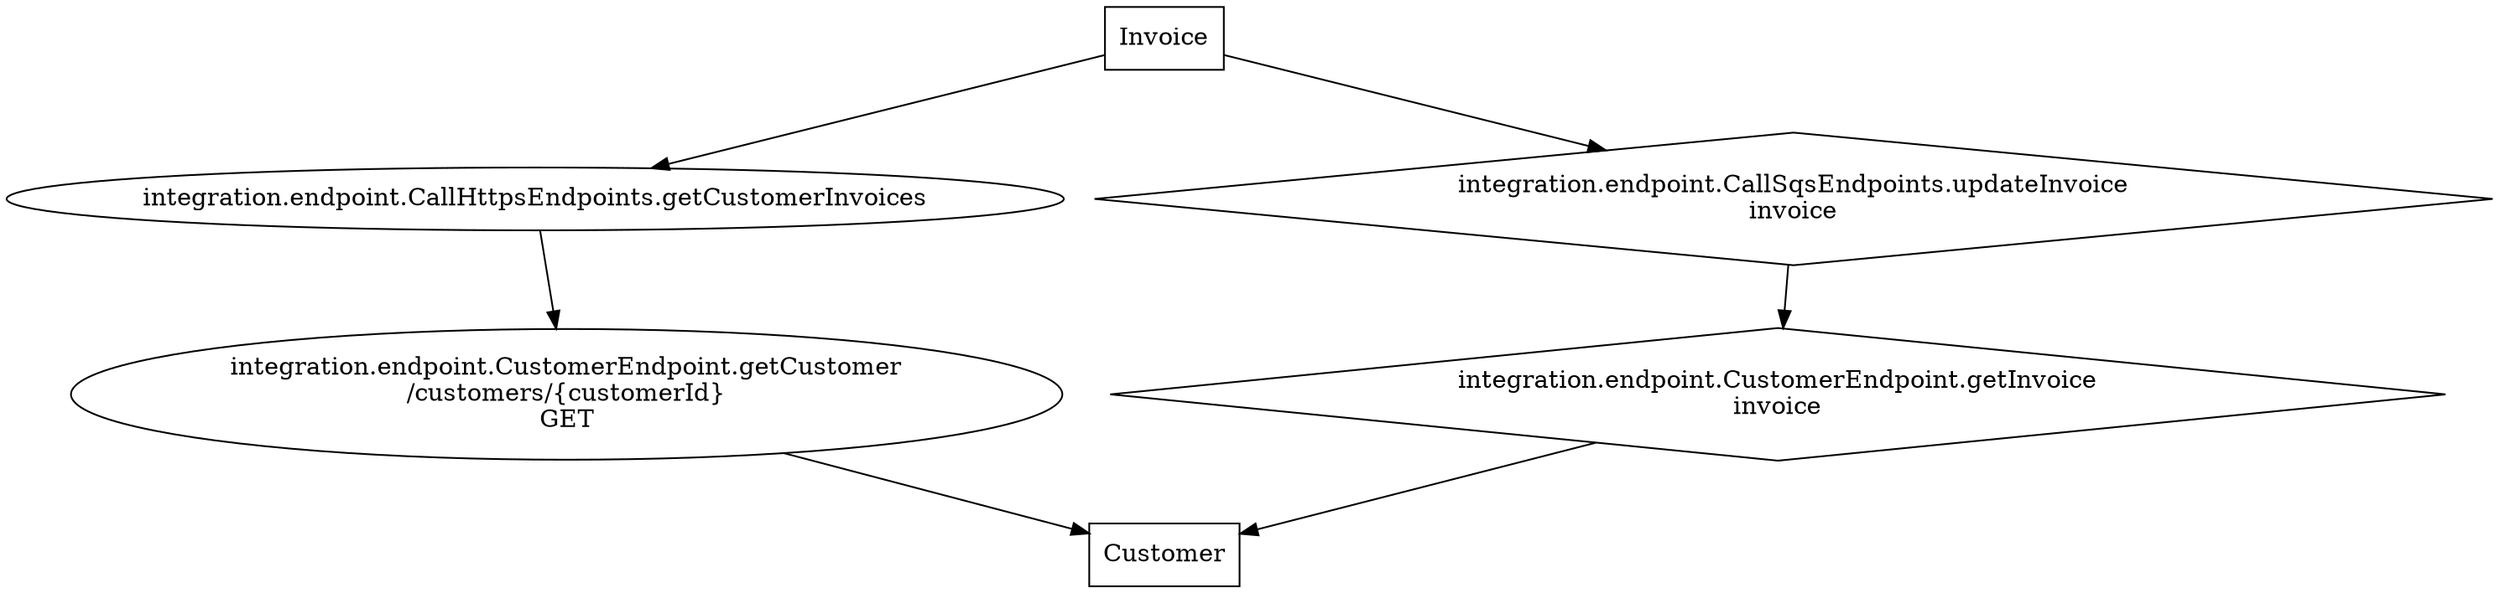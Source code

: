 digraph G {
  "1" [label="Customer" shape="rectangle"]
  "2" [label="Invoice" shape="rectangle"]

  "1#6e184a1a-b56b-4765-86db-f7ecc8173e78" [label="integration.endpoint.CustomerEndpoint.getCustomer\n/customers/{customerId}\nGET" shape="ellipse"]
  "1#f3a6ead6-80b4-441e-9c2d-bf27b6301630" [label="integration.endpoint.CustomerEndpoint.getInvoice\ninvoice" shape="diamond"]
  "2#2d9f08b8-c469-4ead-8d79-38e2e6070ffe" [label="integration.endpoint.CallHttpsEndpoints.getCustomerInvoices" shape="ellipse"]
  "2#afef900b-313a-45ec-a507-6dd629714eed" [label="integration.endpoint.CallSqsEndpoints.updateInvoice\ninvoice" shape="diamond"]
  "1#6e184a1a-b56b-4765-86db-f7ecc8173e78" -> "1"
  "1#f3a6ead6-80b4-441e-9c2d-bf27b6301630" -> "1"
  "2#2d9f08b8-c469-4ead-8d79-38e2e6070ffe" -> "1#6e184a1a-b56b-4765-86db-f7ecc8173e78"
  "2" -> "2#2d9f08b8-c469-4ead-8d79-38e2e6070ffe"
  "2#afef900b-313a-45ec-a507-6dd629714eed" -> "1#f3a6ead6-80b4-441e-9c2d-bf27b6301630"
  "2" -> "2#afef900b-313a-45ec-a507-6dd629714eed"
}